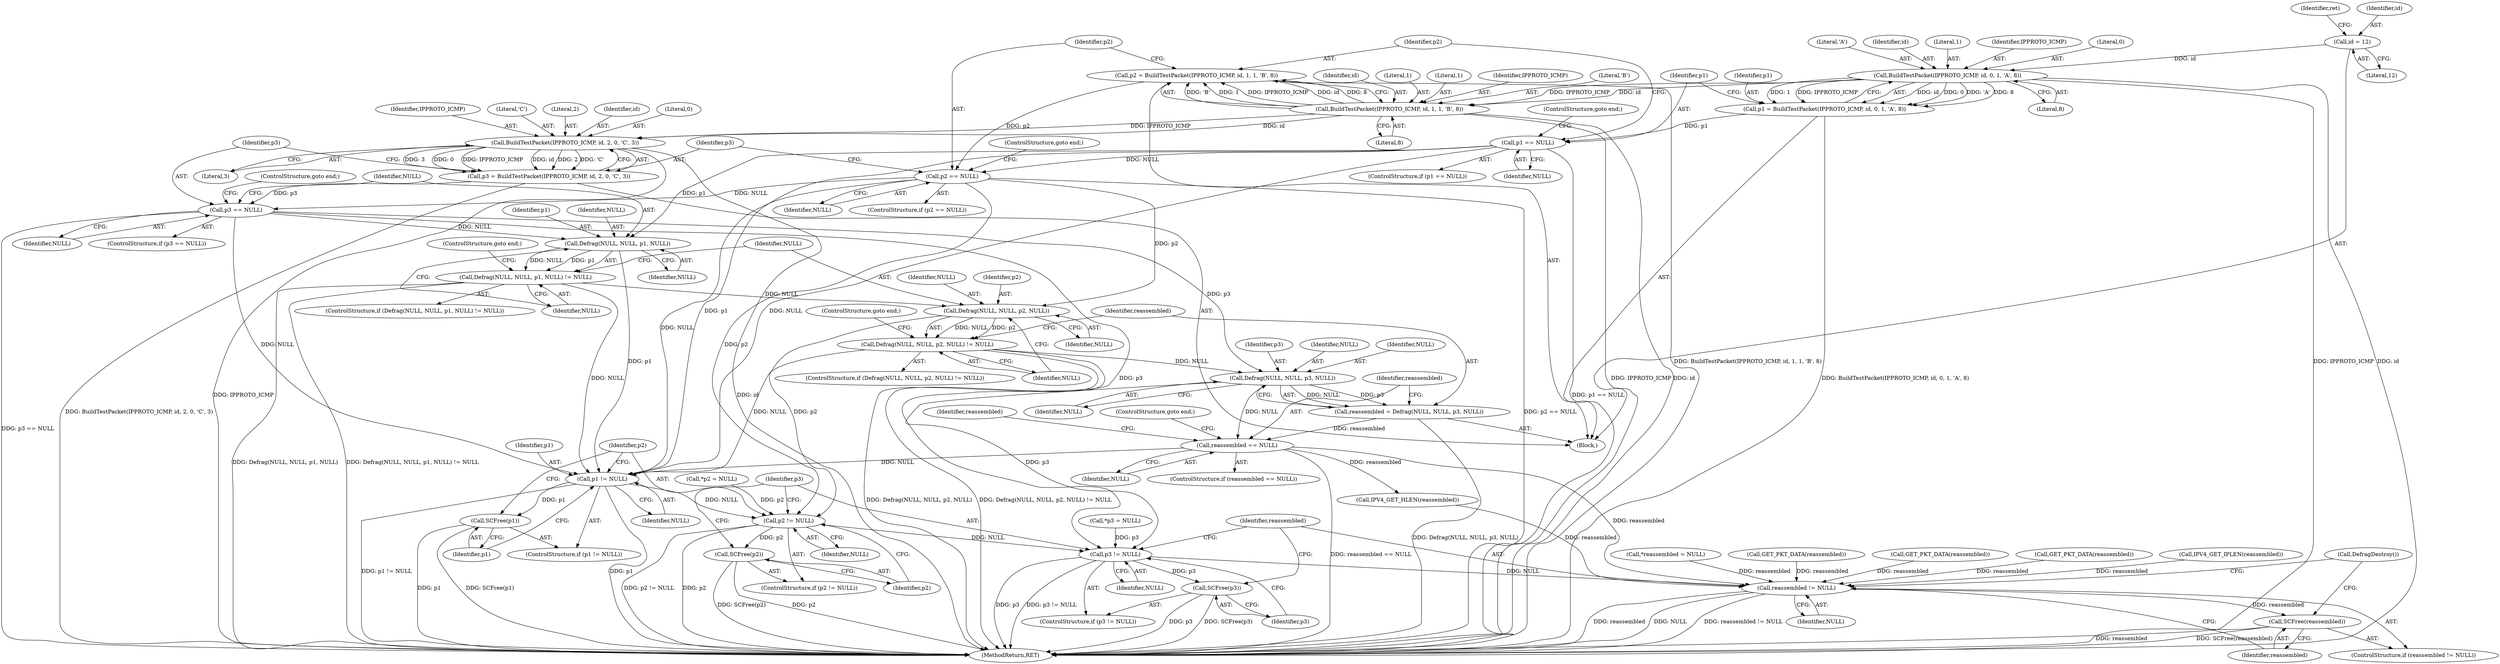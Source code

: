 digraph "0_suricata_4a04f814b15762eb446a5ead4d69d021512df6f8_4@pointer" {
"1000286" [label="(Call,p1 != NULL)"];
"1000176" [label="(Call,Defrag(NULL, NULL, p1, NULL))"];
"1000170" [label="(Call,p3 == NULL)"];
"1000160" [label="(Call,p3 = BuildTestPacket(IPPROTO_ICMP, id, 2, 0, 'C', 3))"];
"1000162" [label="(Call,BuildTestPacket(IPPROTO_ICMP, id, 2, 0, 'C', 3))"];
"1000148" [label="(Call,BuildTestPacket(IPPROTO_ICMP, id, 1, 1, 'B', 8))"];
"1000134" [label="(Call,BuildTestPacket(IPPROTO_ICMP, id, 0, 1, 'A', 8))"];
"1000123" [label="(Call,id = 12)"];
"1000156" [label="(Call,p2 == NULL)"];
"1000146" [label="(Call,p2 = BuildTestPacket(IPPROTO_ICMP, id, 1, 1, 'B', 8))"];
"1000142" [label="(Call,p1 == NULL)"];
"1000132" [label="(Call,p1 = BuildTestPacket(IPPROTO_ICMP, id, 0, 1, 'A', 8))"];
"1000184" [label="(Call,Defrag(NULL, NULL, p2, NULL) != NULL)"];
"1000185" [label="(Call,Defrag(NULL, NULL, p2, NULL))"];
"1000175" [label="(Call,Defrag(NULL, NULL, p1, NULL) != NULL)"];
"1000200" [label="(Call,reassembled == NULL)"];
"1000192" [label="(Call,reassembled = Defrag(NULL, NULL, p3, NULL))"];
"1000194" [label="(Call,Defrag(NULL, NULL, p3, NULL))"];
"1000289" [label="(Call,SCFree(p1))"];
"1000292" [label="(Call,p2 != NULL)"];
"1000295" [label="(Call,SCFree(p2))"];
"1000298" [label="(Call,p3 != NULL)"];
"1000301" [label="(Call,SCFree(p3))"];
"1000304" [label="(Call,reassembled != NULL)"];
"1000307" [label="(Call,SCFree(reassembled))"];
"1000189" [label="(Identifier,NULL)"];
"1000308" [label="(Identifier,reassembled)"];
"1000199" [label="(ControlStructure,if (reassembled == NULL))"];
"1000197" [label="(Identifier,p3)"];
"1000288" [label="(Identifier,NULL)"];
"1000298" [label="(Call,p3 != NULL)"];
"1000295" [label="(Call,SCFree(p2))"];
"1000286" [label="(Call,p1 != NULL)"];
"1000180" [label="(Identifier,NULL)"];
"1000293" [label="(Identifier,p2)"];
"1000207" [label="(Call,IPV4_GET_HLEN(reassembled))"];
"1000191" [label="(ControlStructure,goto end;)"];
"1000304" [label="(Call,reassembled != NULL)"];
"1000137" [label="(Literal,0)"];
"1000176" [label="(Call,Defrag(NULL, NULL, p1, NULL))"];
"1000187" [label="(Identifier,NULL)"];
"1000175" [label="(Call,Defrag(NULL, NULL, p1, NULL) != NULL)"];
"1000161" [label="(Identifier,p3)"];
"1000158" [label="(Identifier,NULL)"];
"1000134" [label="(Call,BuildTestPacket(IPPROTO_ICMP, id, 0, 1, 'A', 8))"];
"1000139" [label="(Literal,'A')"];
"1000154" [label="(Literal,8)"];
"1000162" [label="(Call,BuildTestPacket(IPPROTO_ICMP, id, 2, 0, 'C', 3))"];
"1000309" [label="(Call,DefragDestroy())"];
"1000153" [label="(Literal,'B')"];
"1000188" [label="(Identifier,p2)"];
"1000290" [label="(Identifier,p1)"];
"1000285" [label="(ControlStructure,if (p1 != NULL))"];
"1000307" [label="(Call,SCFree(reassembled))"];
"1000125" [label="(Literal,12)"];
"1000204" [label="(ControlStructure,goto end;)"];
"1000182" [label="(ControlStructure,goto end;)"];
"1000302" [label="(Identifier,p3)"];
"1000179" [label="(Identifier,p1)"];
"1000136" [label="(Identifier,id)"];
"1000297" [label="(ControlStructure,if (p3 != NULL))"];
"1000144" [label="(Identifier,NULL)"];
"1000174" [label="(ControlStructure,if (Defrag(NULL, NULL, p1, NULL) != NULL))"];
"1000178" [label="(Identifier,NULL)"];
"1000255" [label="(Call,GET_PKT_DATA(reassembled))"];
"1000173" [label="(ControlStructure,goto end;)"];
"1000147" [label="(Identifier,p2)"];
"1000150" [label="(Identifier,id)"];
"1000200" [label="(Call,reassembled == NULL)"];
"1000159" [label="(ControlStructure,goto end;)"];
"1000165" [label="(Literal,2)"];
"1000172" [label="(Identifier,NULL)"];
"1000201" [label="(Identifier,reassembled)"];
"1000234" [label="(Call,GET_PKT_DATA(reassembled))"];
"1000169" [label="(ControlStructure,if (p3 == NULL))"];
"1000164" [label="(Identifier,id)"];
"1000160" [label="(Call,p3 = BuildTestPacket(IPPROTO_ICMP, id, 2, 0, 'C', 3))"];
"1000143" [label="(Identifier,p1)"];
"1000132" [label="(Call,p1 = BuildTestPacket(IPPROTO_ICMP, id, 0, 1, 'A', 8))"];
"1000105" [label="(Block,)"];
"1000140" [label="(Literal,8)"];
"1000292" [label="(Call,p2 != NULL)"];
"1000184" [label="(Call,Defrag(NULL, NULL, p2, NULL) != NULL)"];
"1000312" [label="(MethodReturn,RET)"];
"1000142" [label="(Call,p1 == NULL)"];
"1000151" [label="(Literal,1)"];
"1000299" [label="(Identifier,p3)"];
"1000115" [label="(Call,*p3 = NULL)"];
"1000166" [label="(Literal,0)"];
"1000133" [label="(Identifier,p1)"];
"1000141" [label="(ControlStructure,if (p1 == NULL))"];
"1000193" [label="(Identifier,reassembled)"];
"1000276" [label="(Call,GET_PKT_DATA(reassembled))"];
"1000300" [label="(Identifier,NULL)"];
"1000129" [label="(Identifier,ret)"];
"1000190" [label="(Identifier,NULL)"];
"1000186" [label="(Identifier,NULL)"];
"1000208" [label="(Identifier,reassembled)"];
"1000156" [label="(Call,p2 == NULL)"];
"1000294" [label="(Identifier,NULL)"];
"1000198" [label="(Identifier,NULL)"];
"1000192" [label="(Call,reassembled = Defrag(NULL, NULL, p3, NULL))"];
"1000183" [label="(ControlStructure,if (Defrag(NULL, NULL, p2, NULL) != NULL))"];
"1000195" [label="(Identifier,NULL)"];
"1000185" [label="(Call,Defrag(NULL, NULL, p2, NULL))"];
"1000214" [label="(Call,IPV4_GET_IPLEN(reassembled))"];
"1000177" [label="(Identifier,NULL)"];
"1000296" [label="(Identifier,p2)"];
"1000155" [label="(ControlStructure,if (p2 == NULL))"];
"1000202" [label="(Identifier,NULL)"];
"1000171" [label="(Identifier,p3)"];
"1000146" [label="(Call,p2 = BuildTestPacket(IPPROTO_ICMP, id, 1, 1, 'B', 8))"];
"1000305" [label="(Identifier,reassembled)"];
"1000111" [label="(Call,*p2 = NULL)"];
"1000138" [label="(Literal,1)"];
"1000170" [label="(Call,p3 == NULL)"];
"1000145" [label="(ControlStructure,goto end;)"];
"1000291" [label="(ControlStructure,if (p2 != NULL))"];
"1000163" [label="(Identifier,IPPROTO_ICMP)"];
"1000303" [label="(ControlStructure,if (reassembled != NULL))"];
"1000157" [label="(Identifier,p2)"];
"1000167" [label="(Literal,'C')"];
"1000194" [label="(Call,Defrag(NULL, NULL, p3, NULL))"];
"1000196" [label="(Identifier,NULL)"];
"1000119" [label="(Call,*reassembled = NULL)"];
"1000124" [label="(Identifier,id)"];
"1000135" [label="(Identifier,IPPROTO_ICMP)"];
"1000123" [label="(Call,id = 12)"];
"1000168" [label="(Literal,3)"];
"1000152" [label="(Literal,1)"];
"1000301" [label="(Call,SCFree(p3))"];
"1000306" [label="(Identifier,NULL)"];
"1000287" [label="(Identifier,p1)"];
"1000149" [label="(Identifier,IPPROTO_ICMP)"];
"1000289" [label="(Call,SCFree(p1))"];
"1000181" [label="(Identifier,NULL)"];
"1000148" [label="(Call,BuildTestPacket(IPPROTO_ICMP, id, 1, 1, 'B', 8))"];
"1000286" -> "1000285"  [label="AST: "];
"1000286" -> "1000288"  [label="CFG: "];
"1000287" -> "1000286"  [label="AST: "];
"1000288" -> "1000286"  [label="AST: "];
"1000290" -> "1000286"  [label="CFG: "];
"1000293" -> "1000286"  [label="CFG: "];
"1000286" -> "1000312"  [label="DDG: p1 != NULL"];
"1000286" -> "1000312"  [label="DDG: p1"];
"1000176" -> "1000286"  [label="DDG: p1"];
"1000142" -> "1000286"  [label="DDG: p1"];
"1000142" -> "1000286"  [label="DDG: NULL"];
"1000170" -> "1000286"  [label="DDG: NULL"];
"1000184" -> "1000286"  [label="DDG: NULL"];
"1000175" -> "1000286"  [label="DDG: NULL"];
"1000200" -> "1000286"  [label="DDG: NULL"];
"1000156" -> "1000286"  [label="DDG: NULL"];
"1000286" -> "1000289"  [label="DDG: p1"];
"1000286" -> "1000292"  [label="DDG: NULL"];
"1000176" -> "1000175"  [label="AST: "];
"1000176" -> "1000180"  [label="CFG: "];
"1000177" -> "1000176"  [label="AST: "];
"1000178" -> "1000176"  [label="AST: "];
"1000179" -> "1000176"  [label="AST: "];
"1000180" -> "1000176"  [label="AST: "];
"1000181" -> "1000176"  [label="CFG: "];
"1000176" -> "1000175"  [label="DDG: NULL"];
"1000176" -> "1000175"  [label="DDG: p1"];
"1000170" -> "1000176"  [label="DDG: NULL"];
"1000142" -> "1000176"  [label="DDG: p1"];
"1000170" -> "1000169"  [label="AST: "];
"1000170" -> "1000172"  [label="CFG: "];
"1000171" -> "1000170"  [label="AST: "];
"1000172" -> "1000170"  [label="AST: "];
"1000173" -> "1000170"  [label="CFG: "];
"1000177" -> "1000170"  [label="CFG: "];
"1000170" -> "1000312"  [label="DDG: p3 == NULL"];
"1000160" -> "1000170"  [label="DDG: p3"];
"1000156" -> "1000170"  [label="DDG: NULL"];
"1000170" -> "1000194"  [label="DDG: p3"];
"1000170" -> "1000298"  [label="DDG: p3"];
"1000160" -> "1000105"  [label="AST: "];
"1000160" -> "1000162"  [label="CFG: "];
"1000161" -> "1000160"  [label="AST: "];
"1000162" -> "1000160"  [label="AST: "];
"1000171" -> "1000160"  [label="CFG: "];
"1000160" -> "1000312"  [label="DDG: BuildTestPacket(IPPROTO_ICMP, id, 2, 0, 'C', 3)"];
"1000162" -> "1000160"  [label="DDG: 3"];
"1000162" -> "1000160"  [label="DDG: 0"];
"1000162" -> "1000160"  [label="DDG: IPPROTO_ICMP"];
"1000162" -> "1000160"  [label="DDG: id"];
"1000162" -> "1000160"  [label="DDG: 2"];
"1000162" -> "1000160"  [label="DDG: 'C'"];
"1000162" -> "1000168"  [label="CFG: "];
"1000163" -> "1000162"  [label="AST: "];
"1000164" -> "1000162"  [label="AST: "];
"1000165" -> "1000162"  [label="AST: "];
"1000166" -> "1000162"  [label="AST: "];
"1000167" -> "1000162"  [label="AST: "];
"1000168" -> "1000162"  [label="AST: "];
"1000162" -> "1000312"  [label="DDG: id"];
"1000162" -> "1000312"  [label="DDG: IPPROTO_ICMP"];
"1000148" -> "1000162"  [label="DDG: IPPROTO_ICMP"];
"1000148" -> "1000162"  [label="DDG: id"];
"1000148" -> "1000146"  [label="AST: "];
"1000148" -> "1000154"  [label="CFG: "];
"1000149" -> "1000148"  [label="AST: "];
"1000150" -> "1000148"  [label="AST: "];
"1000151" -> "1000148"  [label="AST: "];
"1000152" -> "1000148"  [label="AST: "];
"1000153" -> "1000148"  [label="AST: "];
"1000154" -> "1000148"  [label="AST: "];
"1000146" -> "1000148"  [label="CFG: "];
"1000148" -> "1000312"  [label="DDG: IPPROTO_ICMP"];
"1000148" -> "1000312"  [label="DDG: id"];
"1000148" -> "1000146"  [label="DDG: 'B'"];
"1000148" -> "1000146"  [label="DDG: 1"];
"1000148" -> "1000146"  [label="DDG: IPPROTO_ICMP"];
"1000148" -> "1000146"  [label="DDG: id"];
"1000148" -> "1000146"  [label="DDG: 8"];
"1000134" -> "1000148"  [label="DDG: IPPROTO_ICMP"];
"1000134" -> "1000148"  [label="DDG: id"];
"1000134" -> "1000132"  [label="AST: "];
"1000134" -> "1000140"  [label="CFG: "];
"1000135" -> "1000134"  [label="AST: "];
"1000136" -> "1000134"  [label="AST: "];
"1000137" -> "1000134"  [label="AST: "];
"1000138" -> "1000134"  [label="AST: "];
"1000139" -> "1000134"  [label="AST: "];
"1000140" -> "1000134"  [label="AST: "];
"1000132" -> "1000134"  [label="CFG: "];
"1000134" -> "1000312"  [label="DDG: IPPROTO_ICMP"];
"1000134" -> "1000312"  [label="DDG: id"];
"1000134" -> "1000132"  [label="DDG: id"];
"1000134" -> "1000132"  [label="DDG: 0"];
"1000134" -> "1000132"  [label="DDG: 'A'"];
"1000134" -> "1000132"  [label="DDG: 8"];
"1000134" -> "1000132"  [label="DDG: 1"];
"1000134" -> "1000132"  [label="DDG: IPPROTO_ICMP"];
"1000123" -> "1000134"  [label="DDG: id"];
"1000123" -> "1000105"  [label="AST: "];
"1000123" -> "1000125"  [label="CFG: "];
"1000124" -> "1000123"  [label="AST: "];
"1000125" -> "1000123"  [label="AST: "];
"1000129" -> "1000123"  [label="CFG: "];
"1000156" -> "1000155"  [label="AST: "];
"1000156" -> "1000158"  [label="CFG: "];
"1000157" -> "1000156"  [label="AST: "];
"1000158" -> "1000156"  [label="AST: "];
"1000159" -> "1000156"  [label="CFG: "];
"1000161" -> "1000156"  [label="CFG: "];
"1000156" -> "1000312"  [label="DDG: p2 == NULL"];
"1000146" -> "1000156"  [label="DDG: p2"];
"1000142" -> "1000156"  [label="DDG: NULL"];
"1000156" -> "1000185"  [label="DDG: p2"];
"1000156" -> "1000292"  [label="DDG: p2"];
"1000146" -> "1000105"  [label="AST: "];
"1000147" -> "1000146"  [label="AST: "];
"1000157" -> "1000146"  [label="CFG: "];
"1000146" -> "1000312"  [label="DDG: BuildTestPacket(IPPROTO_ICMP, id, 1, 1, 'B', 8)"];
"1000142" -> "1000141"  [label="AST: "];
"1000142" -> "1000144"  [label="CFG: "];
"1000143" -> "1000142"  [label="AST: "];
"1000144" -> "1000142"  [label="AST: "];
"1000145" -> "1000142"  [label="CFG: "];
"1000147" -> "1000142"  [label="CFG: "];
"1000142" -> "1000312"  [label="DDG: p1 == NULL"];
"1000132" -> "1000142"  [label="DDG: p1"];
"1000132" -> "1000105"  [label="AST: "];
"1000133" -> "1000132"  [label="AST: "];
"1000143" -> "1000132"  [label="CFG: "];
"1000132" -> "1000312"  [label="DDG: BuildTestPacket(IPPROTO_ICMP, id, 0, 1, 'A', 8)"];
"1000184" -> "1000183"  [label="AST: "];
"1000184" -> "1000190"  [label="CFG: "];
"1000185" -> "1000184"  [label="AST: "];
"1000190" -> "1000184"  [label="AST: "];
"1000191" -> "1000184"  [label="CFG: "];
"1000193" -> "1000184"  [label="CFG: "];
"1000184" -> "1000312"  [label="DDG: Defrag(NULL, NULL, p2, NULL)"];
"1000184" -> "1000312"  [label="DDG: Defrag(NULL, NULL, p2, NULL) != NULL"];
"1000185" -> "1000184"  [label="DDG: NULL"];
"1000185" -> "1000184"  [label="DDG: p2"];
"1000184" -> "1000194"  [label="DDG: NULL"];
"1000185" -> "1000189"  [label="CFG: "];
"1000186" -> "1000185"  [label="AST: "];
"1000187" -> "1000185"  [label="AST: "];
"1000188" -> "1000185"  [label="AST: "];
"1000189" -> "1000185"  [label="AST: "];
"1000190" -> "1000185"  [label="CFG: "];
"1000175" -> "1000185"  [label="DDG: NULL"];
"1000185" -> "1000292"  [label="DDG: p2"];
"1000175" -> "1000174"  [label="AST: "];
"1000175" -> "1000181"  [label="CFG: "];
"1000181" -> "1000175"  [label="AST: "];
"1000182" -> "1000175"  [label="CFG: "];
"1000186" -> "1000175"  [label="CFG: "];
"1000175" -> "1000312"  [label="DDG: Defrag(NULL, NULL, p1, NULL)"];
"1000175" -> "1000312"  [label="DDG: Defrag(NULL, NULL, p1, NULL) != NULL"];
"1000200" -> "1000199"  [label="AST: "];
"1000200" -> "1000202"  [label="CFG: "];
"1000201" -> "1000200"  [label="AST: "];
"1000202" -> "1000200"  [label="AST: "];
"1000204" -> "1000200"  [label="CFG: "];
"1000208" -> "1000200"  [label="CFG: "];
"1000200" -> "1000312"  [label="DDG: reassembled == NULL"];
"1000192" -> "1000200"  [label="DDG: reassembled"];
"1000194" -> "1000200"  [label="DDG: NULL"];
"1000200" -> "1000207"  [label="DDG: reassembled"];
"1000200" -> "1000304"  [label="DDG: reassembled"];
"1000192" -> "1000105"  [label="AST: "];
"1000192" -> "1000194"  [label="CFG: "];
"1000193" -> "1000192"  [label="AST: "];
"1000194" -> "1000192"  [label="AST: "];
"1000201" -> "1000192"  [label="CFG: "];
"1000192" -> "1000312"  [label="DDG: Defrag(NULL, NULL, p3, NULL)"];
"1000194" -> "1000192"  [label="DDG: NULL"];
"1000194" -> "1000192"  [label="DDG: p3"];
"1000194" -> "1000198"  [label="CFG: "];
"1000195" -> "1000194"  [label="AST: "];
"1000196" -> "1000194"  [label="AST: "];
"1000197" -> "1000194"  [label="AST: "];
"1000198" -> "1000194"  [label="AST: "];
"1000194" -> "1000298"  [label="DDG: p3"];
"1000289" -> "1000285"  [label="AST: "];
"1000289" -> "1000290"  [label="CFG: "];
"1000290" -> "1000289"  [label="AST: "];
"1000293" -> "1000289"  [label="CFG: "];
"1000289" -> "1000312"  [label="DDG: p1"];
"1000289" -> "1000312"  [label="DDG: SCFree(p1)"];
"1000292" -> "1000291"  [label="AST: "];
"1000292" -> "1000294"  [label="CFG: "];
"1000293" -> "1000292"  [label="AST: "];
"1000294" -> "1000292"  [label="AST: "];
"1000296" -> "1000292"  [label="CFG: "];
"1000299" -> "1000292"  [label="CFG: "];
"1000292" -> "1000312"  [label="DDG: p2 != NULL"];
"1000292" -> "1000312"  [label="DDG: p2"];
"1000111" -> "1000292"  [label="DDG: p2"];
"1000292" -> "1000295"  [label="DDG: p2"];
"1000292" -> "1000298"  [label="DDG: NULL"];
"1000295" -> "1000291"  [label="AST: "];
"1000295" -> "1000296"  [label="CFG: "];
"1000296" -> "1000295"  [label="AST: "];
"1000299" -> "1000295"  [label="CFG: "];
"1000295" -> "1000312"  [label="DDG: p2"];
"1000295" -> "1000312"  [label="DDG: SCFree(p2)"];
"1000298" -> "1000297"  [label="AST: "];
"1000298" -> "1000300"  [label="CFG: "];
"1000299" -> "1000298"  [label="AST: "];
"1000300" -> "1000298"  [label="AST: "];
"1000302" -> "1000298"  [label="CFG: "];
"1000305" -> "1000298"  [label="CFG: "];
"1000298" -> "1000312"  [label="DDG: p3"];
"1000298" -> "1000312"  [label="DDG: p3 != NULL"];
"1000115" -> "1000298"  [label="DDG: p3"];
"1000298" -> "1000301"  [label="DDG: p3"];
"1000298" -> "1000304"  [label="DDG: NULL"];
"1000301" -> "1000297"  [label="AST: "];
"1000301" -> "1000302"  [label="CFG: "];
"1000302" -> "1000301"  [label="AST: "];
"1000305" -> "1000301"  [label="CFG: "];
"1000301" -> "1000312"  [label="DDG: SCFree(p3)"];
"1000301" -> "1000312"  [label="DDG: p3"];
"1000304" -> "1000303"  [label="AST: "];
"1000304" -> "1000306"  [label="CFG: "];
"1000305" -> "1000304"  [label="AST: "];
"1000306" -> "1000304"  [label="AST: "];
"1000308" -> "1000304"  [label="CFG: "];
"1000309" -> "1000304"  [label="CFG: "];
"1000304" -> "1000312"  [label="DDG: reassembled != NULL"];
"1000304" -> "1000312"  [label="DDG: reassembled"];
"1000304" -> "1000312"  [label="DDG: NULL"];
"1000234" -> "1000304"  [label="DDG: reassembled"];
"1000207" -> "1000304"  [label="DDG: reassembled"];
"1000119" -> "1000304"  [label="DDG: reassembled"];
"1000276" -> "1000304"  [label="DDG: reassembled"];
"1000214" -> "1000304"  [label="DDG: reassembled"];
"1000255" -> "1000304"  [label="DDG: reassembled"];
"1000304" -> "1000307"  [label="DDG: reassembled"];
"1000307" -> "1000303"  [label="AST: "];
"1000307" -> "1000308"  [label="CFG: "];
"1000308" -> "1000307"  [label="AST: "];
"1000309" -> "1000307"  [label="CFG: "];
"1000307" -> "1000312"  [label="DDG: SCFree(reassembled)"];
"1000307" -> "1000312"  [label="DDG: reassembled"];
}
